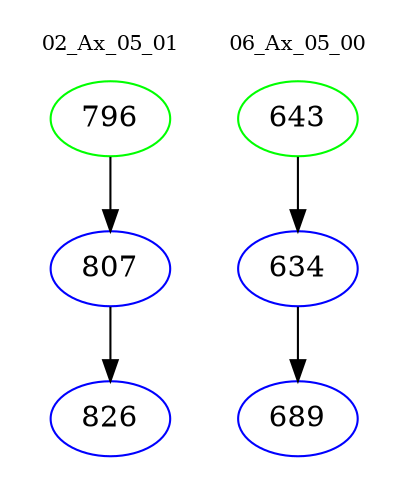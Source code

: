 digraph{
subgraph cluster_0 {
color = white
label = "02_Ax_05_01";
fontsize=10;
T0_796 [label="796", color="green"]
T0_796 -> T0_807 [color="black"]
T0_807 [label="807", color="blue"]
T0_807 -> T0_826 [color="black"]
T0_826 [label="826", color="blue"]
}
subgraph cluster_1 {
color = white
label = "06_Ax_05_00";
fontsize=10;
T1_643 [label="643", color="green"]
T1_643 -> T1_634 [color="black"]
T1_634 [label="634", color="blue"]
T1_634 -> T1_689 [color="black"]
T1_689 [label="689", color="blue"]
}
}
